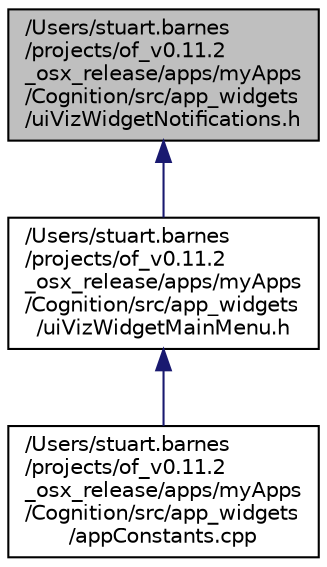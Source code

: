 digraph "/Users/stuart.barnes/projects/of_v0.11.2_osx_release/apps/myApps/Cognition/src/app_widgets/uiVizWidgetNotifications.h"
{
 // LATEX_PDF_SIZE
  edge [fontname="Helvetica",fontsize="10",labelfontname="Helvetica",labelfontsize="10"];
  node [fontname="Helvetica",fontsize="10",shape=record];
  Node1 [label="/Users/stuart.barnes\l/projects/of_v0.11.2\l_osx_release/apps/myApps\l/Cognition/src/app_widgets\l/uiVizWidgetNotifications.h",height=0.2,width=0.4,color="black", fillcolor="grey75", style="filled", fontcolor="black",tooltip=" "];
  Node1 -> Node2 [dir="back",color="midnightblue",fontsize="10",style="solid",fontname="Helvetica"];
  Node2 [label="/Users/stuart.barnes\l/projects/of_v0.11.2\l_osx_release/apps/myApps\l/Cognition/src/app_widgets\l/uiVizWidgetMainMenu.h",height=0.2,width=0.4,color="black", fillcolor="white", style="filled",URL="$uiVizWidgetMainMenu_8h.html",tooltip=" "];
  Node2 -> Node3 [dir="back",color="midnightblue",fontsize="10",style="solid",fontname="Helvetica"];
  Node3 [label="/Users/stuart.barnes\l/projects/of_v0.11.2\l_osx_release/apps/myApps\l/Cognition/src/app_widgets\l/appConstants.cpp",height=0.2,width=0.4,color="black", fillcolor="white", style="filled",URL="$appConstants_8cpp.html",tooltip=" "];
}
